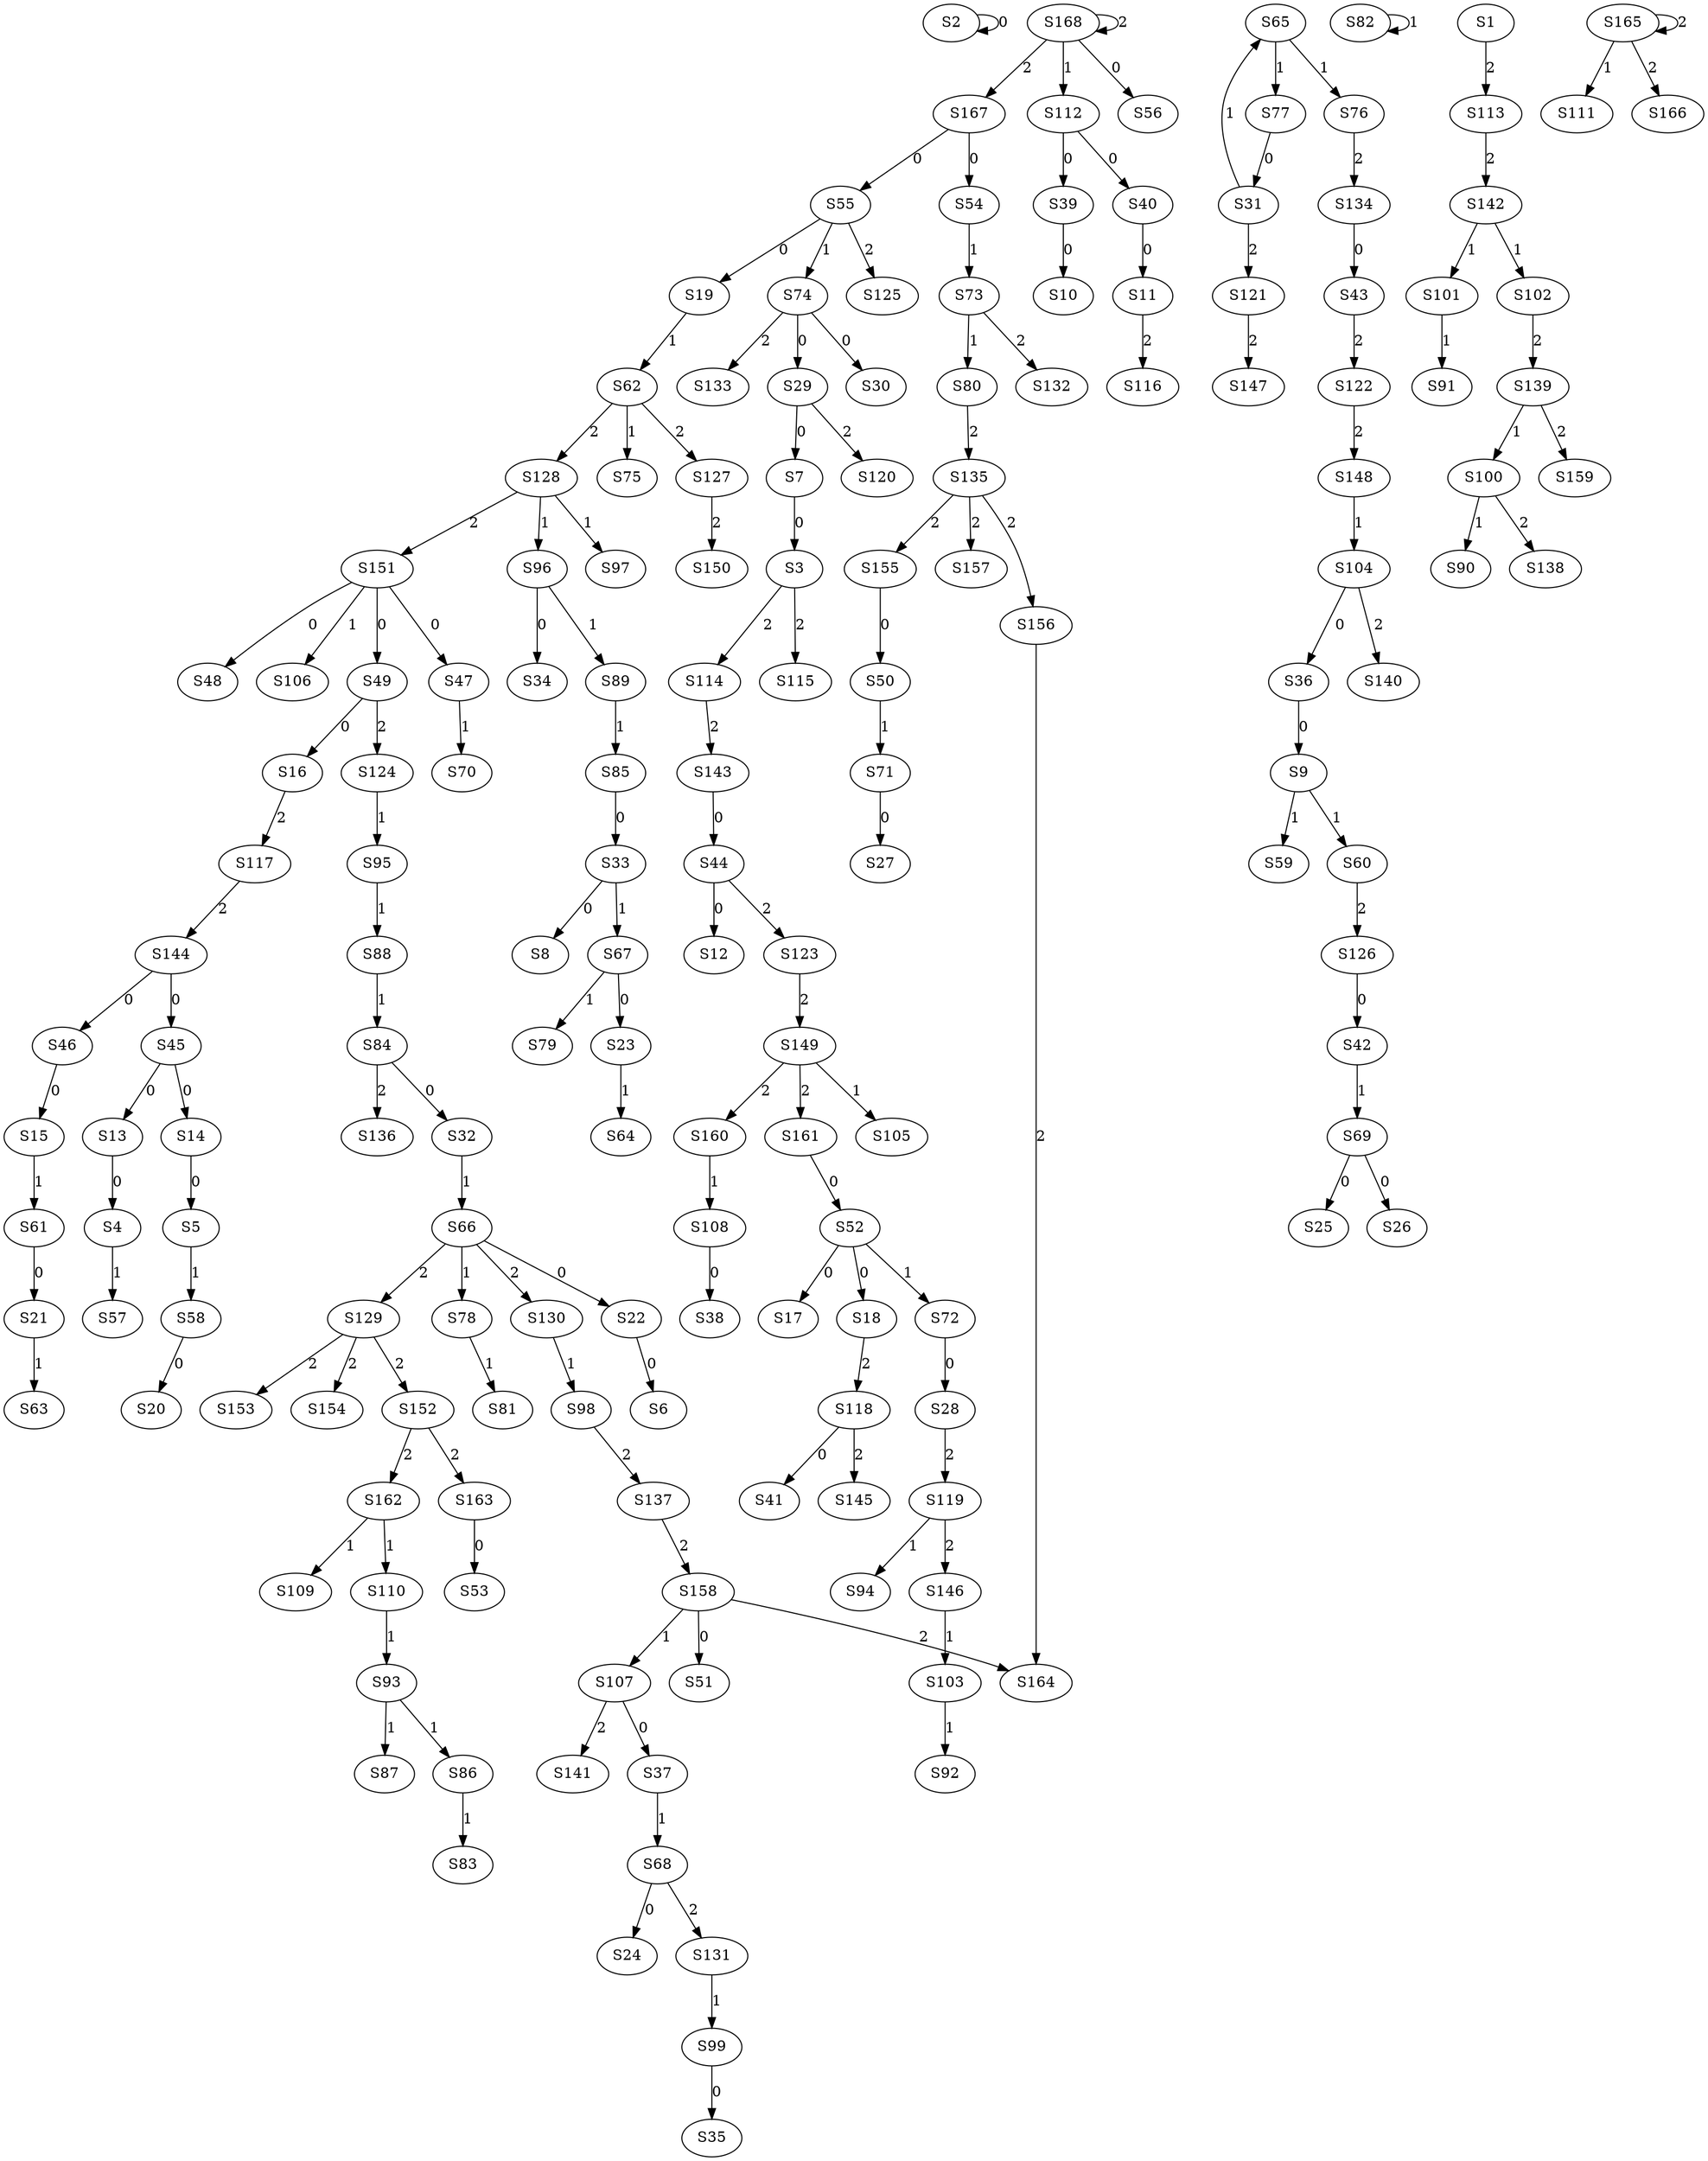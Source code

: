 strict digraph {
	S2 -> S2 [ label = 0 ];
	S7 -> S3 [ label = 0 ];
	S13 -> S4 [ label = 0 ];
	S14 -> S5 [ label = 0 ];
	S22 -> S6 [ label = 0 ];
	S29 -> S7 [ label = 0 ];
	S33 -> S8 [ label = 0 ];
	S36 -> S9 [ label = 0 ];
	S39 -> S10 [ label = 0 ];
	S40 -> S11 [ label = 0 ];
	S44 -> S12 [ label = 0 ];
	S45 -> S13 [ label = 0 ];
	S45 -> S14 [ label = 0 ];
	S46 -> S15 [ label = 0 ];
	S49 -> S16 [ label = 0 ];
	S52 -> S17 [ label = 0 ];
	S52 -> S18 [ label = 0 ];
	S55 -> S19 [ label = 0 ];
	S58 -> S20 [ label = 0 ];
	S61 -> S21 [ label = 0 ];
	S66 -> S22 [ label = 0 ];
	S67 -> S23 [ label = 0 ];
	S68 -> S24 [ label = 0 ];
	S69 -> S25 [ label = 0 ];
	S69 -> S26 [ label = 0 ];
	S71 -> S27 [ label = 0 ];
	S72 -> S28 [ label = 0 ];
	S74 -> S29 [ label = 0 ];
	S74 -> S30 [ label = 0 ];
	S77 -> S31 [ label = 0 ];
	S84 -> S32 [ label = 0 ];
	S85 -> S33 [ label = 0 ];
	S96 -> S34 [ label = 0 ];
	S99 -> S35 [ label = 0 ];
	S104 -> S36 [ label = 0 ];
	S107 -> S37 [ label = 0 ];
	S108 -> S38 [ label = 0 ];
	S112 -> S39 [ label = 0 ];
	S112 -> S40 [ label = 0 ];
	S118 -> S41 [ label = 0 ];
	S126 -> S42 [ label = 0 ];
	S134 -> S43 [ label = 0 ];
	S143 -> S44 [ label = 0 ];
	S144 -> S45 [ label = 0 ];
	S144 -> S46 [ label = 0 ];
	S151 -> S47 [ label = 0 ];
	S151 -> S48 [ label = 0 ];
	S151 -> S49 [ label = 0 ];
	S155 -> S50 [ label = 0 ];
	S158 -> S51 [ label = 0 ];
	S161 -> S52 [ label = 0 ];
	S163 -> S53 [ label = 0 ];
	S167 -> S54 [ label = 0 ];
	S167 -> S55 [ label = 0 ];
	S168 -> S56 [ label = 0 ];
	S4 -> S57 [ label = 1 ];
	S5 -> S58 [ label = 1 ];
	S9 -> S59 [ label = 1 ];
	S9 -> S60 [ label = 1 ];
	S15 -> S61 [ label = 1 ];
	S19 -> S62 [ label = 1 ];
	S21 -> S63 [ label = 1 ];
	S23 -> S64 [ label = 1 ];
	S31 -> S65 [ label = 1 ];
	S32 -> S66 [ label = 1 ];
	S33 -> S67 [ label = 1 ];
	S37 -> S68 [ label = 1 ];
	S42 -> S69 [ label = 1 ];
	S47 -> S70 [ label = 1 ];
	S50 -> S71 [ label = 1 ];
	S52 -> S72 [ label = 1 ];
	S54 -> S73 [ label = 1 ];
	S55 -> S74 [ label = 1 ];
	S62 -> S75 [ label = 1 ];
	S65 -> S76 [ label = 1 ];
	S65 -> S77 [ label = 1 ];
	S66 -> S78 [ label = 1 ];
	S67 -> S79 [ label = 1 ];
	S73 -> S80 [ label = 1 ];
	S78 -> S81 [ label = 1 ];
	S82 -> S82 [ label = 1 ];
	S86 -> S83 [ label = 1 ];
	S88 -> S84 [ label = 1 ];
	S89 -> S85 [ label = 1 ];
	S93 -> S86 [ label = 1 ];
	S93 -> S87 [ label = 1 ];
	S95 -> S88 [ label = 1 ];
	S96 -> S89 [ label = 1 ];
	S100 -> S90 [ label = 1 ];
	S101 -> S91 [ label = 1 ];
	S103 -> S92 [ label = 1 ];
	S110 -> S93 [ label = 1 ];
	S119 -> S94 [ label = 1 ];
	S124 -> S95 [ label = 1 ];
	S128 -> S96 [ label = 1 ];
	S128 -> S97 [ label = 1 ];
	S130 -> S98 [ label = 1 ];
	S131 -> S99 [ label = 1 ];
	S139 -> S100 [ label = 1 ];
	S142 -> S101 [ label = 1 ];
	S142 -> S102 [ label = 1 ];
	S146 -> S103 [ label = 1 ];
	S148 -> S104 [ label = 1 ];
	S149 -> S105 [ label = 1 ];
	S151 -> S106 [ label = 1 ];
	S158 -> S107 [ label = 1 ];
	S160 -> S108 [ label = 1 ];
	S162 -> S109 [ label = 1 ];
	S162 -> S110 [ label = 1 ];
	S165 -> S111 [ label = 1 ];
	S168 -> S112 [ label = 1 ];
	S1 -> S113 [ label = 2 ];
	S3 -> S114 [ label = 2 ];
	S3 -> S115 [ label = 2 ];
	S11 -> S116 [ label = 2 ];
	S16 -> S117 [ label = 2 ];
	S18 -> S118 [ label = 2 ];
	S28 -> S119 [ label = 2 ];
	S29 -> S120 [ label = 2 ];
	S31 -> S121 [ label = 2 ];
	S43 -> S122 [ label = 2 ];
	S44 -> S123 [ label = 2 ];
	S49 -> S124 [ label = 2 ];
	S55 -> S125 [ label = 2 ];
	S60 -> S126 [ label = 2 ];
	S62 -> S127 [ label = 2 ];
	S62 -> S128 [ label = 2 ];
	S66 -> S129 [ label = 2 ];
	S66 -> S130 [ label = 2 ];
	S68 -> S131 [ label = 2 ];
	S73 -> S132 [ label = 2 ];
	S74 -> S133 [ label = 2 ];
	S76 -> S134 [ label = 2 ];
	S80 -> S135 [ label = 2 ];
	S84 -> S136 [ label = 2 ];
	S98 -> S137 [ label = 2 ];
	S100 -> S138 [ label = 2 ];
	S102 -> S139 [ label = 2 ];
	S104 -> S140 [ label = 2 ];
	S107 -> S141 [ label = 2 ];
	S113 -> S142 [ label = 2 ];
	S114 -> S143 [ label = 2 ];
	S117 -> S144 [ label = 2 ];
	S118 -> S145 [ label = 2 ];
	S119 -> S146 [ label = 2 ];
	S121 -> S147 [ label = 2 ];
	S122 -> S148 [ label = 2 ];
	S123 -> S149 [ label = 2 ];
	S127 -> S150 [ label = 2 ];
	S128 -> S151 [ label = 2 ];
	S129 -> S152 [ label = 2 ];
	S129 -> S153 [ label = 2 ];
	S129 -> S154 [ label = 2 ];
	S135 -> S155 [ label = 2 ];
	S135 -> S156 [ label = 2 ];
	S135 -> S157 [ label = 2 ];
	S137 -> S158 [ label = 2 ];
	S139 -> S159 [ label = 2 ];
	S149 -> S160 [ label = 2 ];
	S149 -> S161 [ label = 2 ];
	S152 -> S162 [ label = 2 ];
	S152 -> S163 [ label = 2 ];
	S158 -> S164 [ label = 2 ];
	S165 -> S165 [ label = 2 ];
	S165 -> S166 [ label = 2 ];
	S168 -> S167 [ label = 2 ];
	S168 -> S168 [ label = 2 ];
	S156 -> S164 [ label = 2 ];
}
